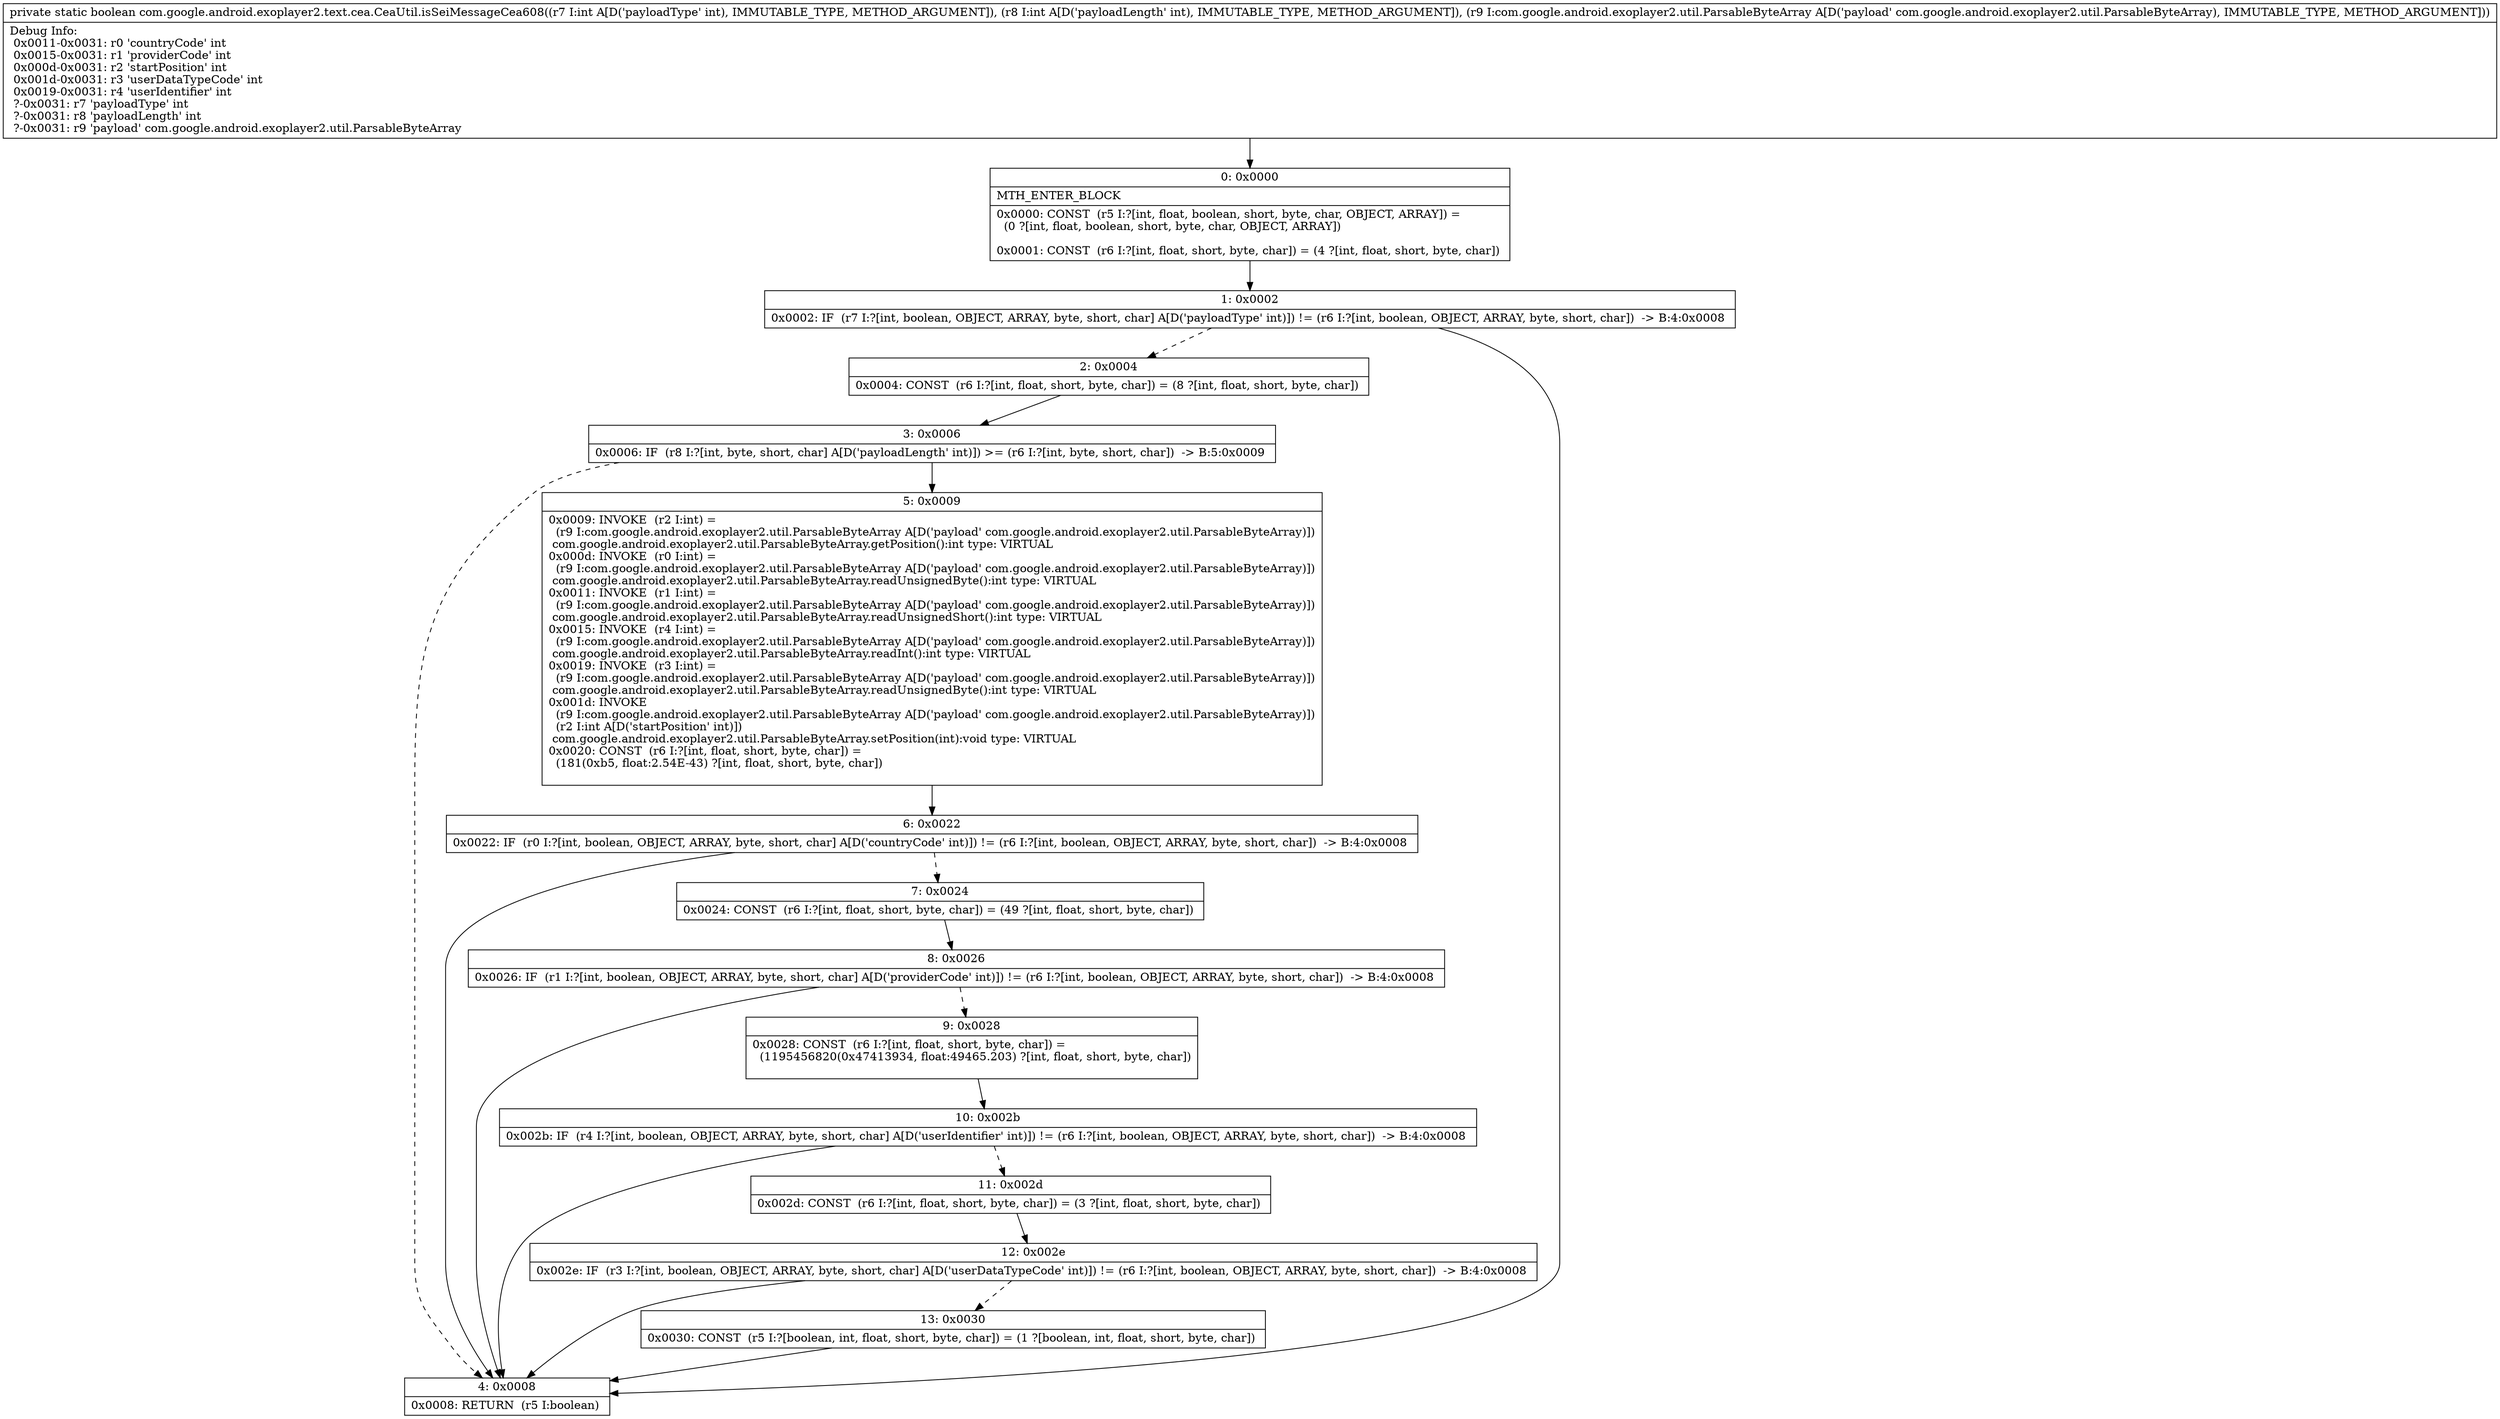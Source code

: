 digraph "CFG forcom.google.android.exoplayer2.text.cea.CeaUtil.isSeiMessageCea608(IILcom\/google\/android\/exoplayer2\/util\/ParsableByteArray;)Z" {
Node_0 [shape=record,label="{0\:\ 0x0000|MTH_ENTER_BLOCK\l|0x0000: CONST  (r5 I:?[int, float, boolean, short, byte, char, OBJECT, ARRAY]) = \l  (0 ?[int, float, boolean, short, byte, char, OBJECT, ARRAY])\l \l0x0001: CONST  (r6 I:?[int, float, short, byte, char]) = (4 ?[int, float, short, byte, char]) \l}"];
Node_1 [shape=record,label="{1\:\ 0x0002|0x0002: IF  (r7 I:?[int, boolean, OBJECT, ARRAY, byte, short, char] A[D('payloadType' int)]) != (r6 I:?[int, boolean, OBJECT, ARRAY, byte, short, char])  \-\> B:4:0x0008 \l}"];
Node_2 [shape=record,label="{2\:\ 0x0004|0x0004: CONST  (r6 I:?[int, float, short, byte, char]) = (8 ?[int, float, short, byte, char]) \l}"];
Node_3 [shape=record,label="{3\:\ 0x0006|0x0006: IF  (r8 I:?[int, byte, short, char] A[D('payloadLength' int)]) \>= (r6 I:?[int, byte, short, char])  \-\> B:5:0x0009 \l}"];
Node_4 [shape=record,label="{4\:\ 0x0008|0x0008: RETURN  (r5 I:boolean) \l}"];
Node_5 [shape=record,label="{5\:\ 0x0009|0x0009: INVOKE  (r2 I:int) = \l  (r9 I:com.google.android.exoplayer2.util.ParsableByteArray A[D('payload' com.google.android.exoplayer2.util.ParsableByteArray)])\l com.google.android.exoplayer2.util.ParsableByteArray.getPosition():int type: VIRTUAL \l0x000d: INVOKE  (r0 I:int) = \l  (r9 I:com.google.android.exoplayer2.util.ParsableByteArray A[D('payload' com.google.android.exoplayer2.util.ParsableByteArray)])\l com.google.android.exoplayer2.util.ParsableByteArray.readUnsignedByte():int type: VIRTUAL \l0x0011: INVOKE  (r1 I:int) = \l  (r9 I:com.google.android.exoplayer2.util.ParsableByteArray A[D('payload' com.google.android.exoplayer2.util.ParsableByteArray)])\l com.google.android.exoplayer2.util.ParsableByteArray.readUnsignedShort():int type: VIRTUAL \l0x0015: INVOKE  (r4 I:int) = \l  (r9 I:com.google.android.exoplayer2.util.ParsableByteArray A[D('payload' com.google.android.exoplayer2.util.ParsableByteArray)])\l com.google.android.exoplayer2.util.ParsableByteArray.readInt():int type: VIRTUAL \l0x0019: INVOKE  (r3 I:int) = \l  (r9 I:com.google.android.exoplayer2.util.ParsableByteArray A[D('payload' com.google.android.exoplayer2.util.ParsableByteArray)])\l com.google.android.exoplayer2.util.ParsableByteArray.readUnsignedByte():int type: VIRTUAL \l0x001d: INVOKE  \l  (r9 I:com.google.android.exoplayer2.util.ParsableByteArray A[D('payload' com.google.android.exoplayer2.util.ParsableByteArray)])\l  (r2 I:int A[D('startPosition' int)])\l com.google.android.exoplayer2.util.ParsableByteArray.setPosition(int):void type: VIRTUAL \l0x0020: CONST  (r6 I:?[int, float, short, byte, char]) = \l  (181(0xb5, float:2.54E\-43) ?[int, float, short, byte, char])\l \l}"];
Node_6 [shape=record,label="{6\:\ 0x0022|0x0022: IF  (r0 I:?[int, boolean, OBJECT, ARRAY, byte, short, char] A[D('countryCode' int)]) != (r6 I:?[int, boolean, OBJECT, ARRAY, byte, short, char])  \-\> B:4:0x0008 \l}"];
Node_7 [shape=record,label="{7\:\ 0x0024|0x0024: CONST  (r6 I:?[int, float, short, byte, char]) = (49 ?[int, float, short, byte, char]) \l}"];
Node_8 [shape=record,label="{8\:\ 0x0026|0x0026: IF  (r1 I:?[int, boolean, OBJECT, ARRAY, byte, short, char] A[D('providerCode' int)]) != (r6 I:?[int, boolean, OBJECT, ARRAY, byte, short, char])  \-\> B:4:0x0008 \l}"];
Node_9 [shape=record,label="{9\:\ 0x0028|0x0028: CONST  (r6 I:?[int, float, short, byte, char]) = \l  (1195456820(0x47413934, float:49465.203) ?[int, float, short, byte, char])\l \l}"];
Node_10 [shape=record,label="{10\:\ 0x002b|0x002b: IF  (r4 I:?[int, boolean, OBJECT, ARRAY, byte, short, char] A[D('userIdentifier' int)]) != (r6 I:?[int, boolean, OBJECT, ARRAY, byte, short, char])  \-\> B:4:0x0008 \l}"];
Node_11 [shape=record,label="{11\:\ 0x002d|0x002d: CONST  (r6 I:?[int, float, short, byte, char]) = (3 ?[int, float, short, byte, char]) \l}"];
Node_12 [shape=record,label="{12\:\ 0x002e|0x002e: IF  (r3 I:?[int, boolean, OBJECT, ARRAY, byte, short, char] A[D('userDataTypeCode' int)]) != (r6 I:?[int, boolean, OBJECT, ARRAY, byte, short, char])  \-\> B:4:0x0008 \l}"];
Node_13 [shape=record,label="{13\:\ 0x0030|0x0030: CONST  (r5 I:?[boolean, int, float, short, byte, char]) = (1 ?[boolean, int, float, short, byte, char]) \l}"];
MethodNode[shape=record,label="{private static boolean com.google.android.exoplayer2.text.cea.CeaUtil.isSeiMessageCea608((r7 I:int A[D('payloadType' int), IMMUTABLE_TYPE, METHOD_ARGUMENT]), (r8 I:int A[D('payloadLength' int), IMMUTABLE_TYPE, METHOD_ARGUMENT]), (r9 I:com.google.android.exoplayer2.util.ParsableByteArray A[D('payload' com.google.android.exoplayer2.util.ParsableByteArray), IMMUTABLE_TYPE, METHOD_ARGUMENT]))  | Debug Info:\l  0x0011\-0x0031: r0 'countryCode' int\l  0x0015\-0x0031: r1 'providerCode' int\l  0x000d\-0x0031: r2 'startPosition' int\l  0x001d\-0x0031: r3 'userDataTypeCode' int\l  0x0019\-0x0031: r4 'userIdentifier' int\l  ?\-0x0031: r7 'payloadType' int\l  ?\-0x0031: r8 'payloadLength' int\l  ?\-0x0031: r9 'payload' com.google.android.exoplayer2.util.ParsableByteArray\l}"];
MethodNode -> Node_0;
Node_0 -> Node_1;
Node_1 -> Node_2[style=dashed];
Node_1 -> Node_4;
Node_2 -> Node_3;
Node_3 -> Node_4[style=dashed];
Node_3 -> Node_5;
Node_5 -> Node_6;
Node_6 -> Node_4;
Node_6 -> Node_7[style=dashed];
Node_7 -> Node_8;
Node_8 -> Node_4;
Node_8 -> Node_9[style=dashed];
Node_9 -> Node_10;
Node_10 -> Node_4;
Node_10 -> Node_11[style=dashed];
Node_11 -> Node_12;
Node_12 -> Node_4;
Node_12 -> Node_13[style=dashed];
Node_13 -> Node_4;
}

